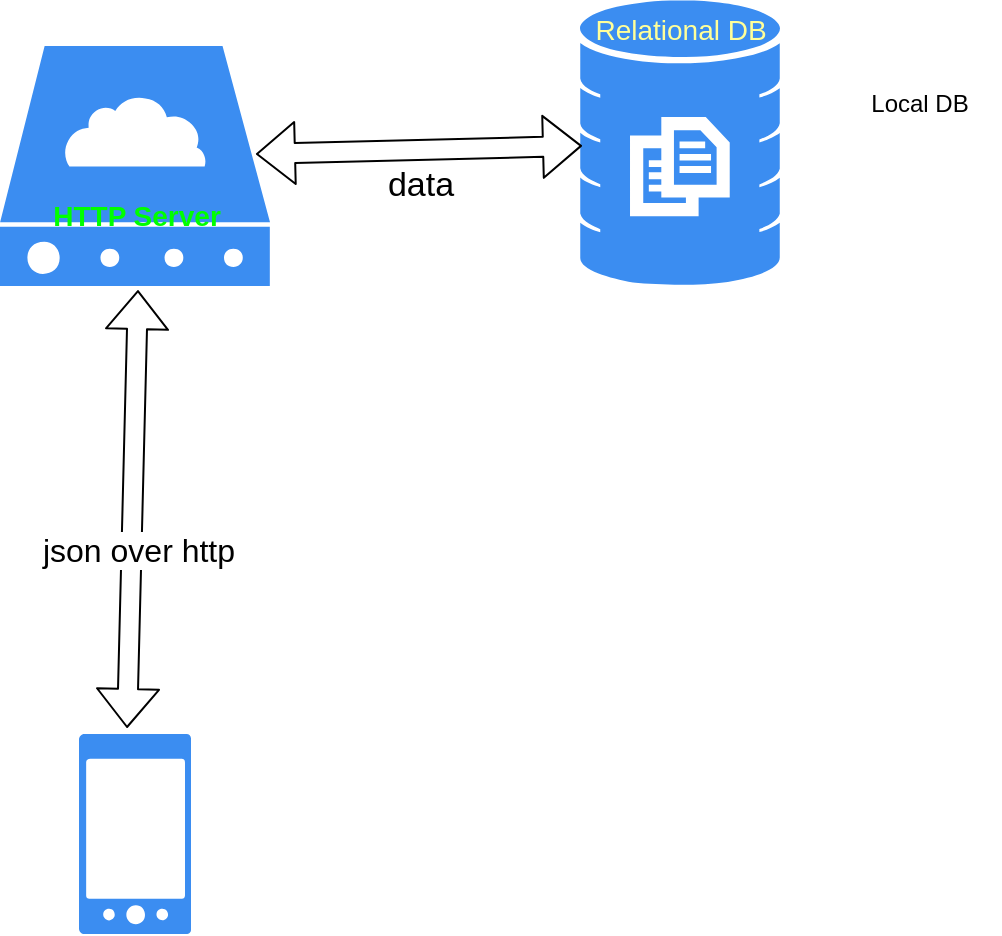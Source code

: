 <mxfile version="10.8.0" type="github"><diagram id="o8lU101FPi_RJGG_6sHp" name="Page-1"><mxGraphModel dx="1398" dy="808" grid="1" gridSize="10" guides="1" tooltips="1" connect="1" arrows="1" fold="1" page="1" pageScale="1" pageWidth="827" pageHeight="1169" math="0" shadow="0"><root><mxCell id="0"/><mxCell id="1" parent="0"/><mxCell id="0wAtr7AGm5ZFxi3H5SIv-3" value="" style="html=1;aspect=fixed;strokeColor=none;shadow=0;align=center;verticalAlign=top;fillColor=#3B8DF1;shape=mxgraph.gcp2.phone_android" vertex="1" parent="1"><mxGeometry x="279.5" y="584" width="56" height="100" as="geometry"/></mxCell><mxCell id="0wAtr7AGm5ZFxi3H5SIv-4" value="&lt;font style=&quot;font-size: 14px&quot; color=&quot;#ffff99&quot;&gt;Relational DB&lt;/font&gt;" style="html=1;aspect=fixed;strokeColor=none;shadow=0;align=center;verticalAlign=top;fillColor=#3B8DF1;shape=mxgraph.gcp2.database_3" vertex="1" parent="1"><mxGeometry x="530" y="217" width="100" height="143" as="geometry"/></mxCell><mxCell id="0wAtr7AGm5ZFxi3H5SIv-5" value="&lt;p&gt;&lt;font style=&quot;font-size: 14px&quot;&gt;&lt;b&gt;&lt;br&gt;&lt;/b&gt;&lt;/font&gt;&lt;/p&gt;&lt;p&gt;&lt;font style=&quot;font-size: 14px&quot;&gt;&lt;b&gt;&lt;br&gt;&lt;/b&gt;&lt;/font&gt;&lt;/p&gt;&lt;p&gt;&lt;font style=&quot;font-size: 14px&quot; color=&quot;#00ff00&quot;&gt;&lt;b&gt;HTTP Server&lt;/b&gt;&lt;/font&gt;&lt;/p&gt;" style="html=1;aspect=fixed;strokeColor=none;shadow=0;align=center;verticalAlign=top;fillColor=#3B8DF1;shape=mxgraph.gcp2.cloud_server" vertex="1" parent="1"><mxGeometry x="240" y="240" width="135" height="120" as="geometry"/></mxCell><mxCell id="0wAtr7AGm5ZFxi3H5SIv-6" value="" style="shape=flexArrow;endArrow=classic;startArrow=classic;html=1;entryX=0.511;entryY=1.017;entryDx=0;entryDy=0;entryPerimeter=0;exitX=0.429;exitY=-0.03;exitDx=0;exitDy=0;exitPerimeter=0;" edge="1" parent="1" source="0wAtr7AGm5ZFxi3H5SIv-3" target="0wAtr7AGm5ZFxi3H5SIv-5"><mxGeometry width="50" height="50" relative="1" as="geometry"><mxPoint x="240" y="720" as="sourcePoint"/><mxPoint x="290" y="670" as="targetPoint"/></mxGeometry></mxCell><mxCell id="0wAtr7AGm5ZFxi3H5SIv-7" value="&lt;font style=&quot;font-size: 16px&quot;&gt;json over http&lt;/font&gt;" style="text;html=1;resizable=0;points=[];align=center;verticalAlign=middle;labelBackgroundColor=#ffffff;" vertex="1" connectable="0" parent="0wAtr7AGm5ZFxi3H5SIv-6"><mxGeometry x="-0.187" y="-3" relative="1" as="geometry"><mxPoint as="offset"/></mxGeometry></mxCell><mxCell id="0wAtr7AGm5ZFxi3H5SIv-8" value="" style="shape=flexArrow;endArrow=classic;startArrow=classic;html=1;exitX=0.948;exitY=0.45;exitDx=0;exitDy=0;exitPerimeter=0;entryX=0.01;entryY=0.51;entryDx=0;entryDy=0;entryPerimeter=0;" edge="1" parent="1" source="0wAtr7AGm5ZFxi3H5SIv-5" target="0wAtr7AGm5ZFxi3H5SIv-4"><mxGeometry width="50" height="50" relative="1" as="geometry"><mxPoint x="410" y="330" as="sourcePoint"/><mxPoint x="460" y="280" as="targetPoint"/></mxGeometry></mxCell><mxCell id="0wAtr7AGm5ZFxi3H5SIv-9" value="&lt;font style=&quot;font-size: 17px&quot;&gt;data&lt;/font&gt;" style="text;html=1;resizable=0;points=[];align=center;verticalAlign=middle;labelBackgroundColor=#ffffff;" vertex="1" connectable="0" parent="0wAtr7AGm5ZFxi3H5SIv-8"><mxGeometry x="0.226" y="-4" relative="1" as="geometry"><mxPoint x="-18" y="14.5" as="offset"/></mxGeometry></mxCell><mxCell id="0wAtr7AGm5ZFxi3H5SIv-10" value="Local DB" style="text;html=1;strokeColor=none;fillColor=none;align=center;verticalAlign=middle;whiteSpace=wrap;rounded=0;" vertex="1" parent="1"><mxGeometry x="660" y="237" width="80" height="63" as="geometry"/></mxCell></root></mxGraphModel></diagram></mxfile>